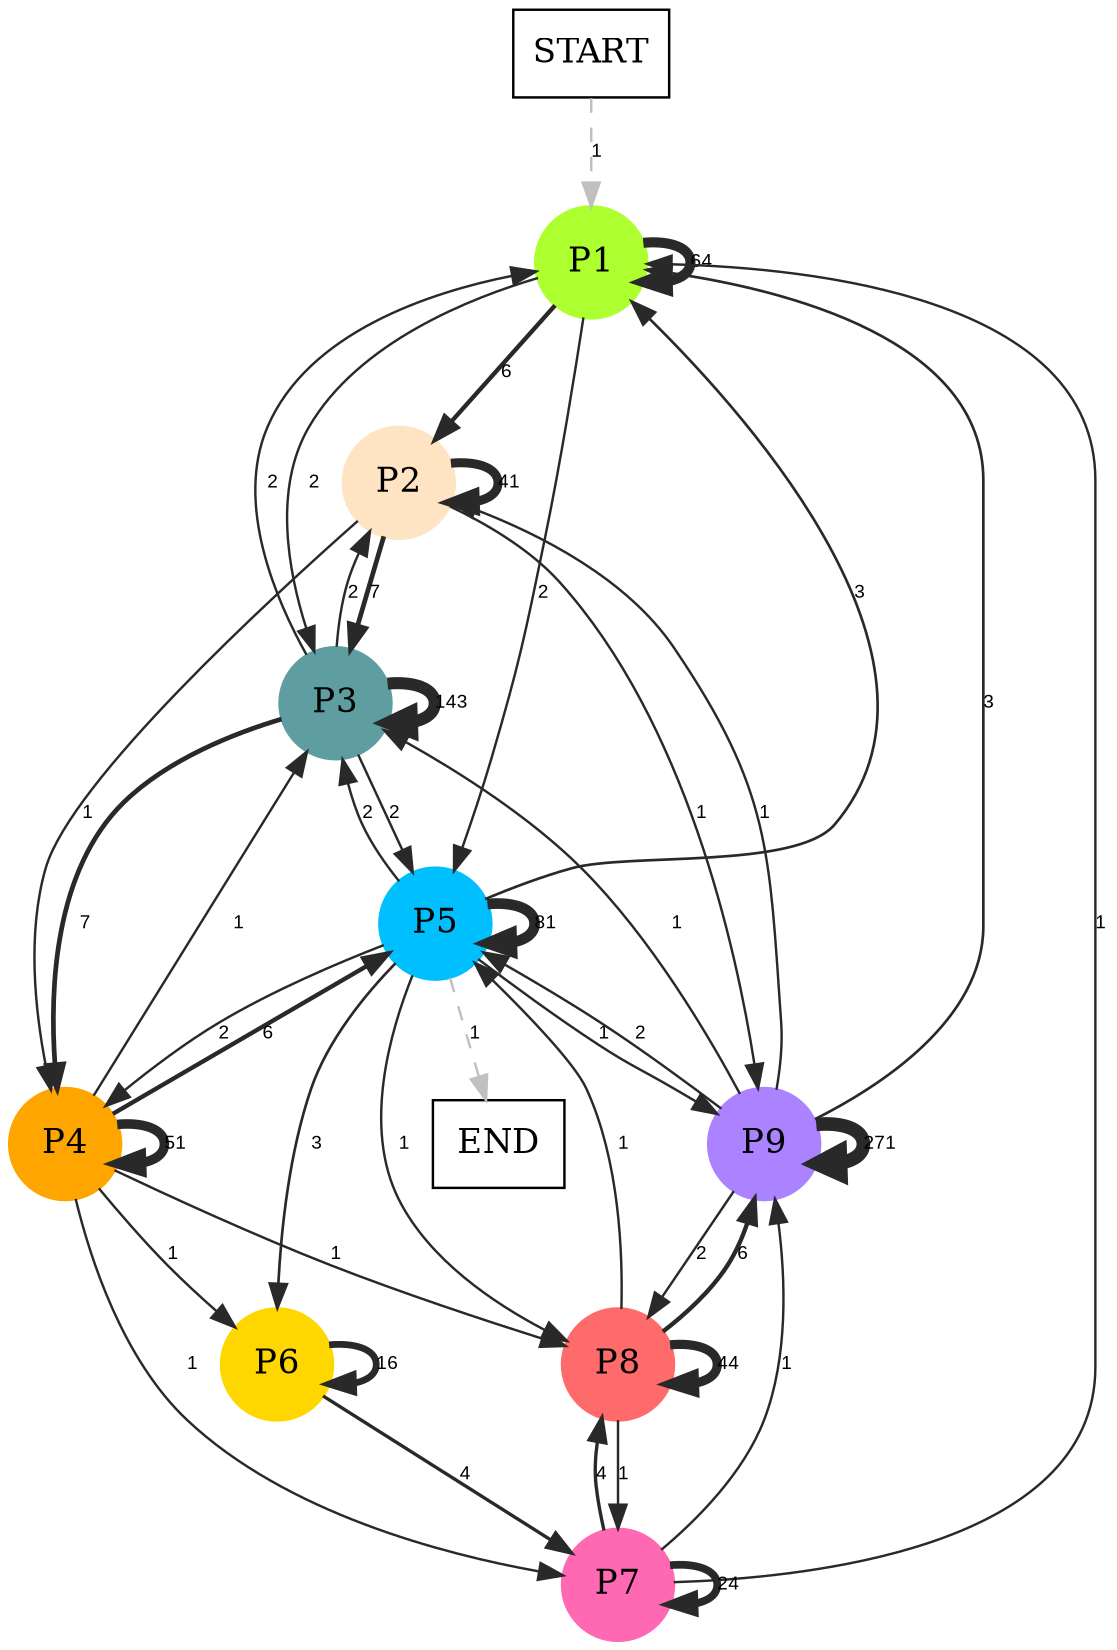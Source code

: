 digraph graphname {
	dpi = 150
	size="16,11!";
	margin = 0;
"P1" [shape=circle, color=greenyellow, style=filled]"P2" [shape=circle, color=bisque, style=filled]"P3" [shape=circle, color=cadetblue, style=filled]"P4" [shape=circle, color=orange, style=filled]"P5" [shape=circle, color=deepskyblue, style=filled]"P6" [shape=circle, color=gold, style=filled]"P7" [shape=circle, color=hotpink, style=filled]"P8" [shape=circle, color=indianred1, style=filled]"P9" [shape=circle, color=mediumpurple1, style=filled]"START" [shape=box, fillcolor=white, style=filled, color=black]"END" [shape=box, fillcolor=white, style=filled, color=black]"P1" -> "P1" [ color=grey16 penwidth = "4.1588830833596715"label ="64" labelfloat=false fontname="Arial" fontsize=8]
"P1" -> "P2" [ color=grey16 penwidth = "1.791759469228055"label ="6" labelfloat=false fontname="Arial" fontsize=8]
"P1" -> "P3" [ color=grey16 penwidth = "1"label ="2" labelfloat=false fontname="Arial" fontsize=8]
"P1" -> "P5" [ color=grey16 penwidth = "1"label ="2" labelfloat=false fontname="Arial" fontsize=8]
"P2" -> "P2" [ color=grey16 penwidth = "3.713572066704308"label ="41" labelfloat=false fontname="Arial" fontsize=8]
"P2" -> "P3" [ color=grey16 penwidth = "1.9459101490553132"label ="7" labelfloat=false fontname="Arial" fontsize=8]
"P2" -> "P4" [ color=grey16 penwidth = "1"label ="1" labelfloat=false fontname="Arial" fontsize=8]
"P2" -> "P9" [ color=grey16 penwidth = "1"label ="1" labelfloat=false fontname="Arial" fontsize=8]
"P3" -> "P1" [ color=grey16 penwidth = "1"label ="2" labelfloat=false fontname="Arial" fontsize=8]
"P3" -> "P2" [ color=grey16 penwidth = "1"label ="2" labelfloat=false fontname="Arial" fontsize=8]
"P3" -> "P3" [ color=grey16 penwidth = "4.962844630259907"label ="143" labelfloat=false fontname="Arial" fontsize=8]
"P3" -> "P4" [ color=grey16 penwidth = "1.9459101490553132"label ="7" labelfloat=false fontname="Arial" fontsize=8]
"P3" -> "P5" [ color=grey16 penwidth = "1"label ="2" labelfloat=false fontname="Arial" fontsize=8]
"P4" -> "P3" [ color=grey16 penwidth = "1"label ="1" labelfloat=false fontname="Arial" fontsize=8]
"P4" -> "P4" [ color=grey16 penwidth = "3.9318256327243257"label ="51" labelfloat=false fontname="Arial" fontsize=8]
"P4" -> "P5" [ color=grey16 penwidth = "1.791759469228055"label ="6" labelfloat=false fontname="Arial" fontsize=8]
"P4" -> "P6" [ color=grey16 penwidth = "1"label ="1" labelfloat=false fontname="Arial" fontsize=8]
"P4" -> "P7" [ color=grey16 penwidth = "1"label ="1" labelfloat=false fontname="Arial" fontsize=8]
"P4" -> "P8" [ color=grey16 penwidth = "1"label ="1" labelfloat=false fontname="Arial" fontsize=8]
"P5" -> "P1" [ color=grey16 penwidth = "1.0986122886681098"label ="3" labelfloat=false fontname="Arial" fontsize=8]
"P5" -> "P3" [ color=grey16 penwidth = "1"label ="2" labelfloat=false fontname="Arial" fontsize=8]
"P5" -> "P4" [ color=grey16 penwidth = "1"label ="2" labelfloat=false fontname="Arial" fontsize=8]
"P5" -> "P5" [ color=grey16 penwidth = "4.394449154672439"label ="81" labelfloat=false fontname="Arial" fontsize=8]
"P5" -> "P6" [ color=grey16 penwidth = "1.0986122886681098"label ="3" labelfloat=false fontname="Arial" fontsize=8]
"P5" -> "P8" [ color=grey16 penwidth = "1"label ="1" labelfloat=false fontname="Arial" fontsize=8]
"P5" -> "P9" [ color=grey16 penwidth = "1"label ="1" labelfloat=false fontname="Arial" fontsize=8]
"P5" -> "END" [ style = dashed color=grey label ="1" labelfloat=false fontname="Arial" fontsize=8]
"P6" -> "P6" [ color=grey16 penwidth = "2.772588722239781"label ="16" labelfloat=false fontname="Arial" fontsize=8]
"P6" -> "P7" [ color=grey16 penwidth = "1.3862943611198906"label ="4" labelfloat=false fontname="Arial" fontsize=8]
"P7" -> "P1" [ color=grey16 penwidth = "1"label ="1" labelfloat=false fontname="Arial" fontsize=8]
"P7" -> "P7" [ color=grey16 penwidth = "3.1780538303479458"label ="24" labelfloat=false fontname="Arial" fontsize=8]
"P7" -> "P8" [ color=grey16 penwidth = "1.3862943611198906"label ="4" labelfloat=false fontname="Arial" fontsize=8]
"P7" -> "P9" [ color=grey16 penwidth = "1"label ="1" labelfloat=false fontname="Arial" fontsize=8]
"P8" -> "P5" [ color=grey16 penwidth = "1"label ="1" labelfloat=false fontname="Arial" fontsize=8]
"P8" -> "P7" [ color=grey16 penwidth = "1"label ="1" labelfloat=false fontname="Arial" fontsize=8]
"P8" -> "P8" [ color=grey16 penwidth = "3.784189633918261"label ="44" labelfloat=false fontname="Arial" fontsize=8]
"P8" -> "P9" [ color=grey16 penwidth = "1.791759469228055"label ="6" labelfloat=false fontname="Arial" fontsize=8]
"P9" -> "P1" [ color=grey16 penwidth = "1.0986122886681098"label ="3" labelfloat=false fontname="Arial" fontsize=8]
"P9" -> "P2" [ color=grey16 penwidth = "1"label ="1" labelfloat=false fontname="Arial" fontsize=8]
"P9" -> "P3" [ color=grey16 penwidth = "1"label ="1" labelfloat=false fontname="Arial" fontsize=8]
"P9" -> "P5" [ color=grey16 penwidth = "1"label ="2" labelfloat=false fontname="Arial" fontsize=8]
"P9" -> "P8" [ color=grey16 penwidth = "1"label ="2" labelfloat=false fontname="Arial" fontsize=8]
"P9" -> "P9" [ color=grey16 penwidth = "5.602118820879701"label ="271" labelfloat=false fontname="Arial" fontsize=8]
"START" -> "P1" [ style = dashed color=grey label ="1" labelfloat=false fontname="Arial" fontsize=8]
}